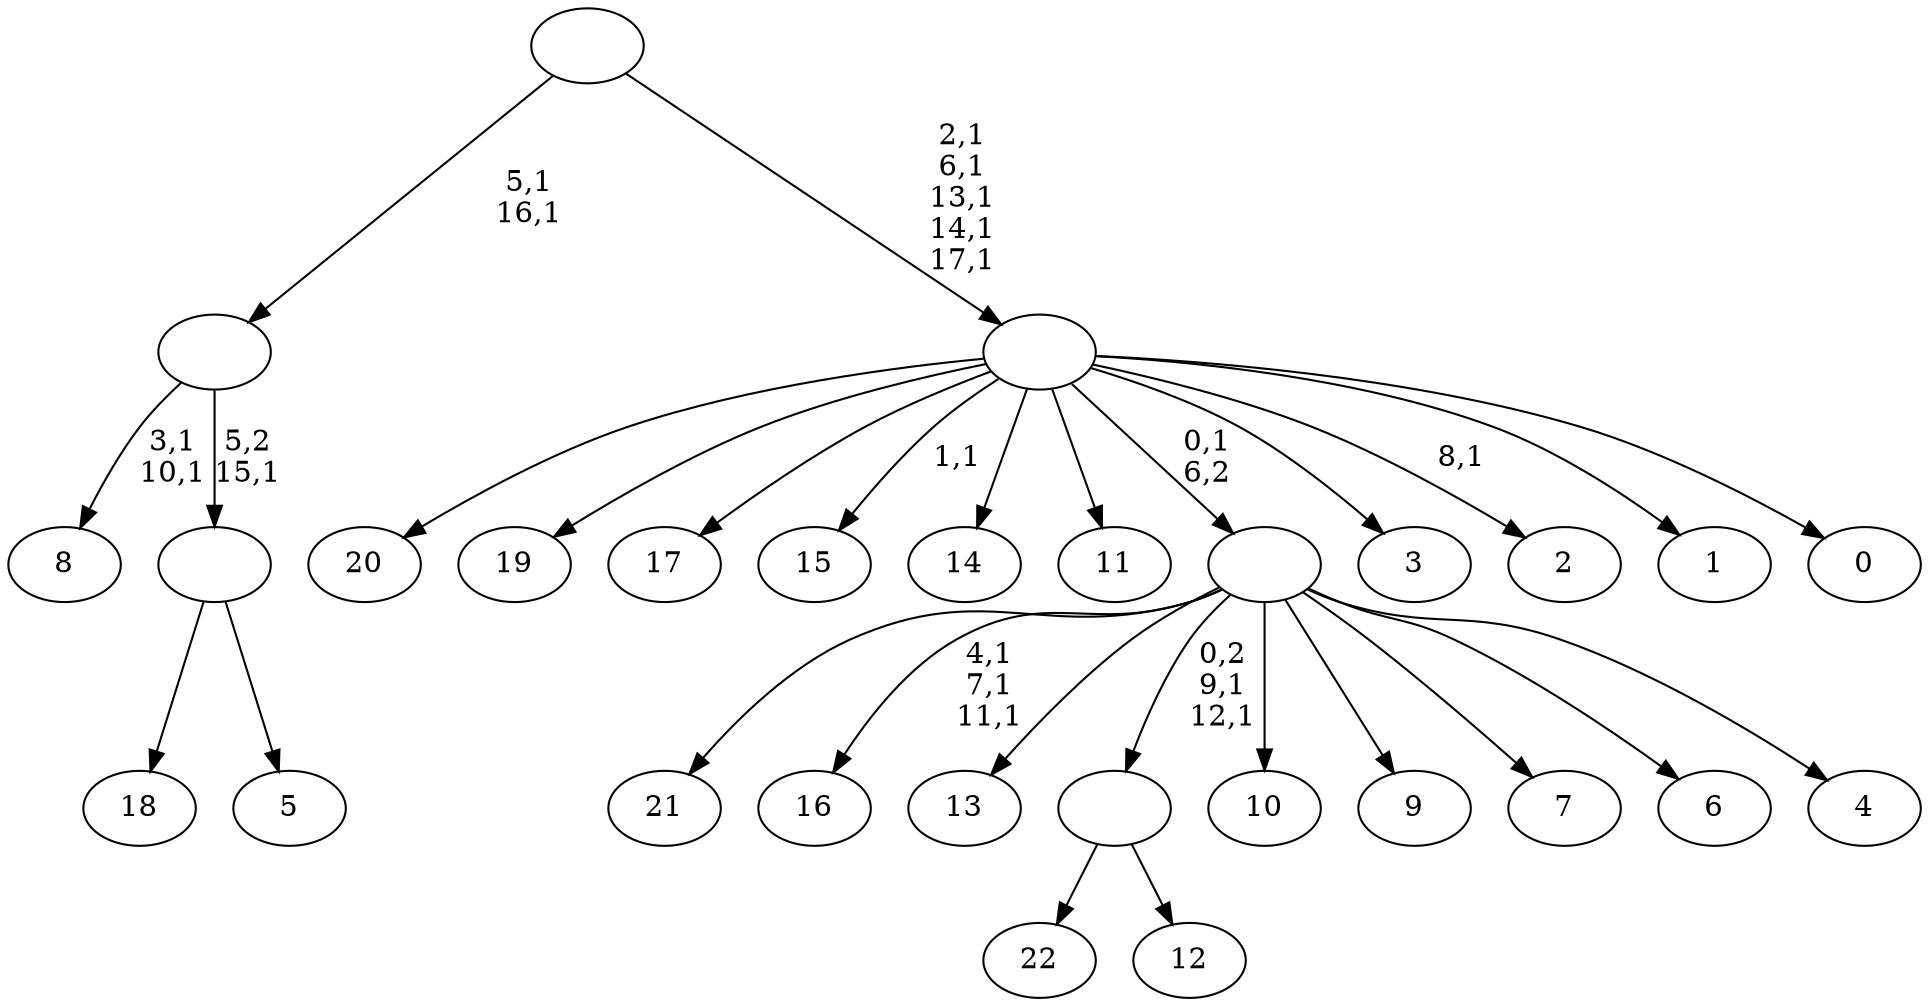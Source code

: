 digraph T {
	41 [label="22"]
	40 [label="21"]
	39 [label="20"]
	38 [label="19"]
	37 [label="18"]
	36 [label="17"]
	35 [label="16"]
	31 [label="15"]
	29 [label="14"]
	28 [label="13"]
	27 [label="12"]
	26 [label=""]
	24 [label="11"]
	23 [label="10"]
	22 [label="9"]
	21 [label="8"]
	18 [label="7"]
	17 [label="6"]
	16 [label="5"]
	15 [label=""]
	14 [label=""]
	12 [label="4"]
	11 [label=""]
	10 [label="3"]
	9 [label="2"]
	7 [label="1"]
	6 [label="0"]
	5 [label=""]
	0 [label=""]
	26 -> 41 [label=""]
	26 -> 27 [label=""]
	15 -> 37 [label=""]
	15 -> 16 [label=""]
	14 -> 21 [label="3,1\n10,1"]
	14 -> 15 [label="5,2\n15,1"]
	11 -> 26 [label="0,2\n9,1\n12,1"]
	11 -> 35 [label="4,1\n7,1\n11,1"]
	11 -> 40 [label=""]
	11 -> 28 [label=""]
	11 -> 23 [label=""]
	11 -> 22 [label=""]
	11 -> 18 [label=""]
	11 -> 17 [label=""]
	11 -> 12 [label=""]
	5 -> 9 [label="8,1"]
	5 -> 31 [label="1,1"]
	5 -> 39 [label=""]
	5 -> 38 [label=""]
	5 -> 36 [label=""]
	5 -> 29 [label=""]
	5 -> 24 [label=""]
	5 -> 11 [label="0,1\n6,2"]
	5 -> 10 [label=""]
	5 -> 7 [label=""]
	5 -> 6 [label=""]
	0 -> 5 [label="2,1\n6,1\n13,1\n14,1\n17,1"]
	0 -> 14 [label="5,1\n16,1"]
}
